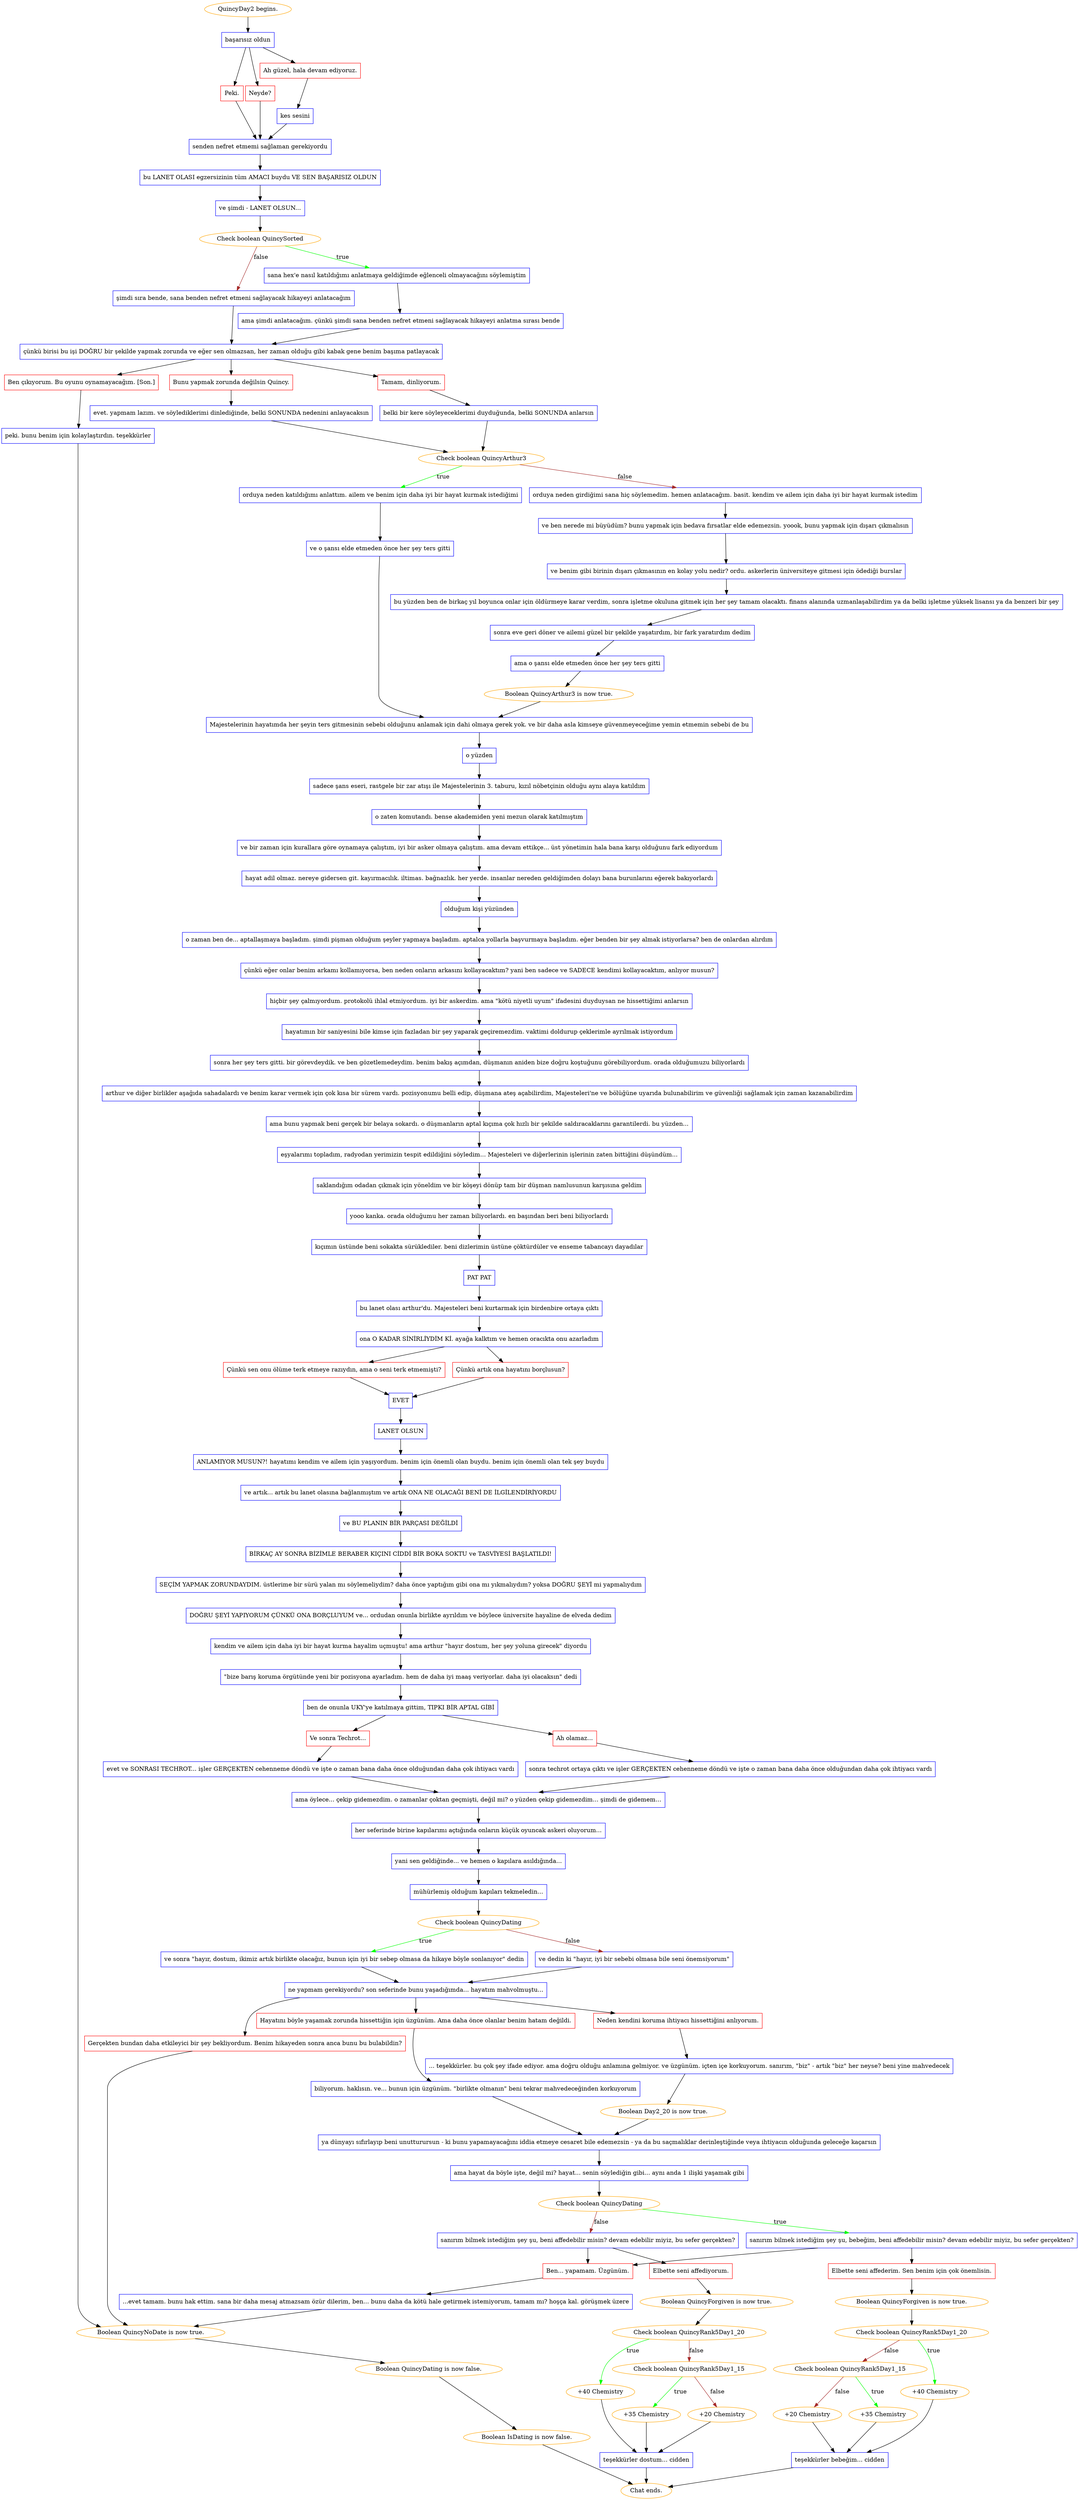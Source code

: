 digraph {
	"QuincyDay2 begins." [color=orange];
		"QuincyDay2 begins." -> j3885815948;
	j3885815948 [label="başarısız oldun",shape=box,color=blue];
		j3885815948 -> j773299497;
		j3885815948 -> j2490694459;
		j3885815948 -> j3532298535;
	j773299497 [label="Peki.",shape=box,color=red];
		j773299497 -> j3899329051;
	j2490694459 [label="Neyde?",shape=box,color=red];
		j2490694459 -> j3899329051;
	j3532298535 [label="Ah güzel, hala devam ediyoruz.",shape=box,color=red];
		j3532298535 -> j1256724147;
	j3899329051 [label="senden nefret etmemi sağlaman gerekiyordu",shape=box,color=blue];
		j3899329051 -> j977714095;
	j1256724147 [label="kes sesini",shape=box,color=blue];
		j1256724147 -> j3899329051;
	j977714095 [label="bu LANET OLASI egzersizinin tüm AMACI buydu VE SEN BAŞARISIZ OLDUN",shape=box,color=blue];
		j977714095 -> j1996592410;
	j1996592410 [label="ve şimdi - LANET OLSUN...",shape=box,color=blue];
		j1996592410 -> j2193849171;
	j2193849171 [label="Check boolean QuincySorted",color=orange];
		j2193849171 -> j1760741619 [label=true,color=green];
		j2193849171 -> j816471968 [label=false,color=brown];
	j1760741619 [label="sana hex'e nasıl katıldığımı anlatmaya geldiğimde eğlenceli olmayacağını söylemiştim",shape=box,color=blue];
		j1760741619 -> j3880944063;
	j816471968 [label="şimdi sıra bende, sana benden nefret etmeni sağlayacak hikayeyi anlatacağım",shape=box,color=blue];
		j816471968 -> j3379320917;
	j3880944063 [label="ama şimdi anlatacağım. çünkü şimdi sana benden nefret etmeni sağlayacak hikayeyi anlatma sırası bende",shape=box,color=blue];
		j3880944063 -> j3379320917;
	j3379320917 [label="çünkü birisi bu işi DOĞRU bir şekilde yapmak zorunda ve eğer sen olmazsan, her zaman olduğu gibi kabak gene benim başıma patlayacak",shape=box,color=blue];
		j3379320917 -> j177102268;
		j3379320917 -> j2081063313;
		j3379320917 -> j3215533616;
	j177102268 [label="Tamam, dinliyorum.",shape=box,color=red];
		j177102268 -> j929565096;
	j2081063313 [label="Bunu yapmak zorunda değilsin Quincy.",shape=box,color=red];
		j2081063313 -> j2390699902;
	j3215533616 [label="Ben çıkıyorum. Bu oyunu oynamayacağım. [Son.]",shape=box,color=red];
		j3215533616 -> j761449463;
	j929565096 [label="belki bir kere söyleyeceklerimi duyduğunda, belki SONUNDA anlarsın",shape=box,color=blue];
		j929565096 -> j217359542;
	j2390699902 [label="evet. yapmam lazım. ve söylediklerimi dinlediğinde, belki SONUNDA nedenini anlayacaksın",shape=box,color=blue];
		j2390699902 -> j217359542;
	j761449463 [label="peki. bunu benim için kolaylaştırdın. teşekkürler",shape=box,color=blue];
		j761449463 -> j3567260245;
	j217359542 [label="Check boolean QuincyArthur3",color=orange];
		j217359542 -> j242408347 [label=true,color=green];
		j217359542 -> j1131100913 [label=false,color=brown];
	j3567260245 [label="Boolean QuincyNoDate is now true.",color=orange];
		j3567260245 -> j3990685114;
	j242408347 [label="orduya neden katıldığımı anlattım. ailem ve benim için daha iyi bir hayat kurmak istediğimi",shape=box,color=blue];
		j242408347 -> j3382200398;
	j1131100913 [label="orduya neden girdiğimi sana hiç söylemedim. hemen anlatacağım. basit. kendim ve ailem için daha iyi bir hayat kurmak istedim",shape=box,color=blue];
		j1131100913 -> j132439079;
	j3990685114 [label="Boolean QuincyDating is now false.",color=orange];
		j3990685114 -> j178902881;
	j3382200398 [label="ve o şansı elde etmeden önce her şey ters gitti",shape=box,color=blue];
		j3382200398 -> j2098852565;
	j132439079 [label="ve ben nerede mi büyüdüm? bunu yapmak için bedava fırsatlar elde edemezsin. yoook, bunu yapmak için dışarı çıkmalısın",shape=box,color=blue];
		j132439079 -> j1275285965;
	j178902881 [label="Boolean IsDating is now false.",color=orange];
		j178902881 -> "Chat ends.";
	j2098852565 [label="Majestelerinin hayatımda her şeyin ters gitmesinin sebebi olduğunu anlamak için dahi olmaya gerek yok. ve bir daha asla kimseye güvenmeyeceğime yemin etmemin sebebi de bu",shape=box,color=blue];
		j2098852565 -> j1082338809;
	j1275285965 [label="ve benim gibi birinin dışarı çıkmasının en kolay yolu nedir? ordu. askerlerin üniversiteye gitmesi için ödediği burslar",shape=box,color=blue];
		j1275285965 -> j3174301938;
	"Chat ends." [color=orange];
	j1082338809 [label="o yüzden",shape=box,color=blue];
		j1082338809 -> j153247476;
	j3174301938 [label="bu yüzden ben de birkaç yıl boyunca onlar için öldürmeye karar verdim, sonra işletme okuluna gitmek için her şey tamam olacaktı. finans alanında uzmanlaşabilirdim ya da belki işletme yüksek lisansı ya da benzeri bir şey",shape=box,color=blue];
		j3174301938 -> j3351557649;
	j153247476 [label="sadece şans eseri, rastgele bir zar atışı ile Majestelerinin 3. taburu, kızıl nöbetçinin olduğu aynı alaya katıldım",shape=box,color=blue];
		j153247476 -> j2622008760;
	j3351557649 [label="sonra eve geri döner ve ailemi güzel bir şekilde yaşatırdım, bir fark yaratırdım dedim",shape=box,color=blue];
		j3351557649 -> j4209132659;
	j2622008760 [label="o zaten komutandı. bense akademiden yeni mezun olarak katılmıştım",shape=box,color=blue];
		j2622008760 -> j250067700;
	j4209132659 [label="ama o şansı elde etmeden önce her şey ters gitti",shape=box,color=blue];
		j4209132659 -> j2514142351;
	j250067700 [label="ve bir zaman için kurallara göre oynamaya çalıştım, iyi bir asker olmaya çalıştım. ama devam ettikçe... üst yönetimin hala bana karşı olduğunu fark ediyordum",shape=box,color=blue];
		j250067700 -> j2470887201;
	j2514142351 [label="Boolean QuincyArthur3 is now true.",color=orange];
		j2514142351 -> j2098852565;
	j2470887201 [label="hayat adil olmaz. nereye gidersen git. kayırmacılık. iltimas. bağnazlık. her yerde. insanlar nereden geldiğimden dolayı bana burunlarını eğerek bakıyorlardı",shape=box,color=blue];
		j2470887201 -> j3751520071;
	j3751520071 [label="olduğum kişi yüzünden",shape=box,color=blue];
		j3751520071 -> j254059121;
	j254059121 [label="o zaman ben de... aptallaşmaya başladım. şimdi pişman olduğum şeyler yapmaya başladım. aptalca yollarla başvurmaya başladım. eğer benden bir şey almak istiyorlarsa? ben de onlardan alırdım",shape=box,color=blue];
		j254059121 -> j785376707;
	j785376707 [label="çünkü eğer onlar benim arkamı kollamıyorsa, ben neden onların arkasını kollayacaktım? yani ben sadece ve SADECE kendimi kollayacaktım, anlıyor musun?",shape=box,color=blue];
		j785376707 -> j2343946286;
	j2343946286 [label="hiçbir şey çalmıyordum. protokolü ihlal etmiyordum. iyi bir askerdim. ama \"kötü niyetli uyum\" ifadesini duyduysan ne hissettiğimi anlarsın",shape=box,color=blue];
		j2343946286 -> j2224139055;
	j2224139055 [label="hayatımın bir saniyesini bile kimse için fazladan bir şey yaparak geçiremezdim. vaktimi doldurup çeklerimle ayrılmak istiyordum",shape=box,color=blue];
		j2224139055 -> j3094754003;
	j3094754003 [label="sonra her şey ters gitti. bir görevdeydik. ve ben gözetlemedeydim. benim bakış açımdan, düşmanın aniden bize doğru koştuğunu görebiliyordum. orada olduğumuzu biliyorlardı",shape=box,color=blue];
		j3094754003 -> j745675522;
	j745675522 [label="arthur ve diğer birlikler aşağıda sahadalardı ve benim karar vermek için çok kısa bir sürem vardı. pozisyonumu belli edip, düşmana ateş açabilirdim, Majesteleri'ne ve bölüğüne uyarıda bulunabilirim ve güvenliği sağlamak için zaman kazanabilirdim",shape=box,color=blue];
		j745675522 -> j623940956;
	j623940956 [label="ama bunu yapmak beni gerçek bir belaya sokardı. o düşmanların aptal kıçıma çok hızlı bir şekilde saldıracaklarını garantilerdi. bu yüzden...",shape=box,color=blue];
		j623940956 -> j95617341;
	j95617341 [label="eşyalarımı topladım, radyodan yerimizin tespit edildiğini söyledim... Majesteleri ve diğerlerinin işlerinin zaten bittiğini düşündüm...",shape=box,color=blue];
		j95617341 -> j421432707;
	j421432707 [label="saklandığım odadan çıkmak için yöneldim ve bir köşeyi dönüp tam bir düşman namlusunun karşısına geldim",shape=box,color=blue];
		j421432707 -> j567862581;
	j567862581 [label="yooo kanka. orada olduğumu her zaman biliyorlardı. en başından beri beni biliyorlardı",shape=box,color=blue];
		j567862581 -> j2279182308;
	j2279182308 [label="kıçımın üstünde beni sokakta sürüklediler. beni dizlerimin üstüne çöktürdüler ve enseme tabancayı dayadılar",shape=box,color=blue];
		j2279182308 -> j3677391861;
	j3677391861 [label="PAT PAT",shape=box,color=blue];
		j3677391861 -> j2714666148;
	j2714666148 [label="bu lanet olası arthur'du. Majesteleri beni kurtarmak için birdenbire ortaya çıktı",shape=box,color=blue];
		j2714666148 -> j1534024038;
	j1534024038 [label="ona O KADAR SİNİRLİYDİM Kİ. ayağa kalktım ve hemen oracıkta onu azarladım",shape=box,color=blue];
		j1534024038 -> j3436094665;
		j1534024038 -> j3077859274;
	j3436094665 [label="Çünkü sen onu ölüme terk etmeye razıydın, ama o seni terk etmemişti?",shape=box,color=red];
		j3436094665 -> j2288375147;
	j3077859274 [label="Çünkü artık ona hayatını borçlusun?",shape=box,color=red];
		j3077859274 -> j2288375147;
	j2288375147 [label="EVET",shape=box,color=blue];
		j2288375147 -> j2033817342;
	j2033817342 [label="LANET OLSUN",shape=box,color=blue];
		j2033817342 -> j115615269;
	j115615269 [label="ANLAMIYOR MUSUN?! hayatımı kendim ve ailem için yaşıyordum. benim için önemli olan buydu. benim için önemli olan tek şey buydu",shape=box,color=blue];
		j115615269 -> j785645546;
	j785645546 [label="ve artık... artık bu lanet olasına bağlanmıştım ve artık ONA NE OLACAĞI BENİ DE İLGİLENDİRİYORDU",shape=box,color=blue];
		j785645546 -> j3549957826;
	j3549957826 [label="ve BU PLANIN BİR PARÇASI DEĞİLDİ",shape=box,color=blue];
		j3549957826 -> j3612172236;
	j3612172236 [label="BİRKAÇ AY SONRA BİZİMLE BERABER KIÇINI CİDDİ BİR BOKA SOKTU ve TASVİYESİ BAŞLATILDI!",shape=box,color=blue];
		j3612172236 -> j3763146256;
	j3763146256 [label="SEÇİM YAPMAK ZORUNDAYDIM. üstlerime bir sürü yalan mı söylemeliydim? daha önce yaptığım gibi ona mı yıkmalıydım? yoksa DOĞRU ŞEYİ mi yapmalıydım",shape=box,color=blue];
		j3763146256 -> j3793994430;
	j3793994430 [label="DOĞRU ŞEYİ YAPIYORUM ÇÜNKÜ ONA BORÇLUYUM ve... ordudan onunla birlikte ayrıldım ve böylece üniversite hayaline de elveda dedim",shape=box,color=blue];
		j3793994430 -> j2972030634;
	j2972030634 [label="kendim ve ailem için daha iyi bir hayat kurma hayalim uçmuştu! ama arthur \"hayır dostum, her şey yoluna girecek\" diyordu",shape=box,color=blue];
		j2972030634 -> j2289507876;
	j2289507876 [label="\"bize barış koruma örgütünde yeni bir pozisyona ayarladım. hem de daha iyi maaş veriyorlar. daha iyi olacaksın\" dedi",shape=box,color=blue];
		j2289507876 -> j209824881;
	j209824881 [label="ben de onunla UKY'ye katılmaya gittim, TIPKI BİR APTAL GİBİ",shape=box,color=blue];
		j209824881 -> j1950162920;
		j209824881 -> j3733152712;
	j1950162920 [label="Ve sonra Techrot...",shape=box,color=red];
		j1950162920 -> j908006274;
	j3733152712 [label="Ah olamaz...",shape=box,color=red];
		j3733152712 -> j3800241330;
	j908006274 [label="evet ve SONRASI TECHROT... işler GERÇEKTEN cehenneme döndü ve işte o zaman bana daha önce olduğundan daha çok ihtiyacı vardı",shape=box,color=blue];
		j908006274 -> j3062836056;
	j3800241330 [label="sonra techrot ortaya çıktı ve işler GERÇEKTEN cehenneme döndü ve işte o zaman bana daha önce olduğundan daha çok ihtiyacı vardı",shape=box,color=blue];
		j3800241330 -> j3062836056;
	j3062836056 [label="ama öylece... çekip gidemezdim. o zamanlar çoktan geçmişti, değil mi? o yüzden çekip gidemezdim... şimdi de gidemem...",shape=box,color=blue];
		j3062836056 -> j1804553963;
	j1804553963 [label="her seferinde birine kapılarımı açtığında onların küçük oyuncak askeri oluyorum...",shape=box,color=blue];
		j1804553963 -> j4016403221;
	j4016403221 [label="yani sen geldiğinde... ve hemen o kapılara asıldığında...",shape=box,color=blue];
		j4016403221 -> j1394966232;
	j1394966232 [label="mühürlemiş olduğum kapıları tekmeledin...",shape=box,color=blue];
		j1394966232 -> j3896065295;
	j3896065295 [label="Check boolean QuincyDating",color=orange];
		j3896065295 -> j3248844469 [label=true,color=green];
		j3896065295 -> j2186738579 [label=false,color=brown];
	j3248844469 [label="ve sonra \"hayır, dostum, ikimiz artık birlikte olacağız, bunun için iyi bir sebep olmasa da hikaye böyle sonlanıyor\" dedin",shape=box,color=blue];
		j3248844469 -> j282921565;
	j2186738579 [label="ve dedin ki \"hayır, iyi bir sebebi olmasa bile seni önemsiyorum\"",shape=box,color=blue];
		j2186738579 -> j282921565;
	j282921565 [label="ne yapmam gerekiyordu? son seferinde bunu yaşadığımda... hayatım mahvolmuştu...",shape=box,color=blue];
		j282921565 -> j2373625869;
		j282921565 -> j3330217240;
		j282921565 -> j2168859051;
	j2373625869 [label="Hayatını böyle yaşamak zorunda hissettiğin için üzgünüm. Ama daha önce olanlar benim hatam değildi.",shape=box,color=red];
		j2373625869 -> j3845114461;
	j3330217240 [label="Neden kendini koruma ihtiyacı hissettiğini anlıyorum.",shape=box,color=red];
		j3330217240 -> j3508369468;
	j2168859051 [label="Gerçekten bundan daha etkileyici bir şey bekliyordum. Benim hikayeden sonra anca bunu bu bulabildin?",shape=box,color=red];
		j2168859051 -> j3567260245;
	j3845114461 [label="biliyorum. haklısın. ve... bunun için üzgünüm. \"birlikte olmanın\" beni tekrar mahvedeceğinden korkuyorum",shape=box,color=blue];
		j3845114461 -> j787740534;
	j3508369468 [label="... teşekkürler. bu çok şey ifade ediyor. ama doğru olduğu anlamına gelmiyor. ve üzgünüm. içten içe korkuyorum. sanırım, \"biz\" - artık \"biz\" her neyse? beni yine mahvedecek",shape=box,color=blue];
		j3508369468 -> j2359160662;
	j787740534 [label="ya dünyayı sıfırlayıp beni unutturursun - ki bunu yapamayacağını iddia etmeye cesaret bile edemezsin - ya da bu saçmalıklar derinleştiğinde veya ihtiyacın olduğunda geleceğe kaçarsın",shape=box,color=blue];
		j787740534 -> j2721269534;
	j2359160662 [label="Boolean Day2_20 is now true.",color=orange];
		j2359160662 -> j787740534;
	j2721269534 [label="ama hayat da böyle işte, değil mi? hayat... senin söylediğin gibi... aynı anda 1 ilişki yaşamak gibi",shape=box,color=blue];
		j2721269534 -> j1761599365;
	j1761599365 [label="Check boolean QuincyDating",color=orange];
		j1761599365 -> j609688752 [label=true,color=green];
		j1761599365 -> j3198578241 [label=false,color=brown];
	j609688752 [label="sanırım bilmek istediğim şey şu, bebeğim, beni affedebilir misin? devam edebilir miyiz, bu sefer gerçekten?",shape=box,color=blue];
		j609688752 -> j1394796920;
		j609688752 -> j761462226;
	j3198578241 [label="sanırım bilmek istediğim şey şu, beni affedebilir misin? devam edebilir miyiz, bu sefer gerçekten?",shape=box,color=blue];
		j3198578241 -> j3041018855;
		j3198578241 -> j761462226;
	j1394796920 [label="Elbette seni affederim. Sen benim için çok önemlisin.",shape=box,color=red];
		j1394796920 -> j2050425405;
	j761462226 [label="Ben... yapamam. Üzgünüm.",shape=box,color=red];
		j761462226 -> j1332692175;
	j3041018855 [label="Elbette seni affediyorum.",shape=box,color=red];
		j3041018855 -> j4228402386;
	j2050425405 [label="Boolean QuincyForgiven is now true.",color=orange];
		j2050425405 -> j2323138538;
	j1332692175 [label="...evet tamam. bunu hak ettim. sana bir daha mesaj atmazsam özür dilerim, ben... bunu daha da kötü hale getirmek istemiyorum, tamam mı? hoşça kal. görüşmek üzere",shape=box,color=blue];
		j1332692175 -> j3567260245;
	j4228402386 [label="Boolean QuincyForgiven is now true.",color=orange];
		j4228402386 -> j2247006792;
	j2323138538 [label="Check boolean QuincyRank5Day1_20",color=orange];
		j2323138538 -> j3894753172 [label=true,color=green];
		j2323138538 -> j1605069734 [label=false,color=brown];
	j2247006792 [label="Check boolean QuincyRank5Day1_20",color=orange];
		j2247006792 -> j2033842845 [label=true,color=green];
		j2247006792 -> j2464610710 [label=false,color=brown];
	j3894753172 [label="+40 Chemistry",color=orange];
		j3894753172 -> j3063391276;
	j1605069734 [label="Check boolean QuincyRank5Day1_15",color=orange];
		j1605069734 -> j2549350321 [label=true,color=green];
		j1605069734 -> j4004204522 [label=false,color=brown];
	j2033842845 [label="+40 Chemistry",color=orange];
		j2033842845 -> j2596973793;
	j2464610710 [label="Check boolean QuincyRank5Day1_15",color=orange];
		j2464610710 -> j1442716599 [label=true,color=green];
		j2464610710 -> j3644469501 [label=false,color=brown];
	j3063391276 [label="teşekkürler bebeğim... cidden",shape=box,color=blue];
		j3063391276 -> "Chat ends.";
	j2549350321 [label="+35 Chemistry",color=orange];
		j2549350321 -> j3063391276;
	j4004204522 [label="+20 Chemistry",color=orange];
		j4004204522 -> j3063391276;
	j2596973793 [label="teşekkürler dostum... cidden",shape=box,color=blue];
		j2596973793 -> "Chat ends.";
	j1442716599 [label="+35 Chemistry",color=orange];
		j1442716599 -> j2596973793;
	j3644469501 [label="+20 Chemistry",color=orange];
		j3644469501 -> j2596973793;
}